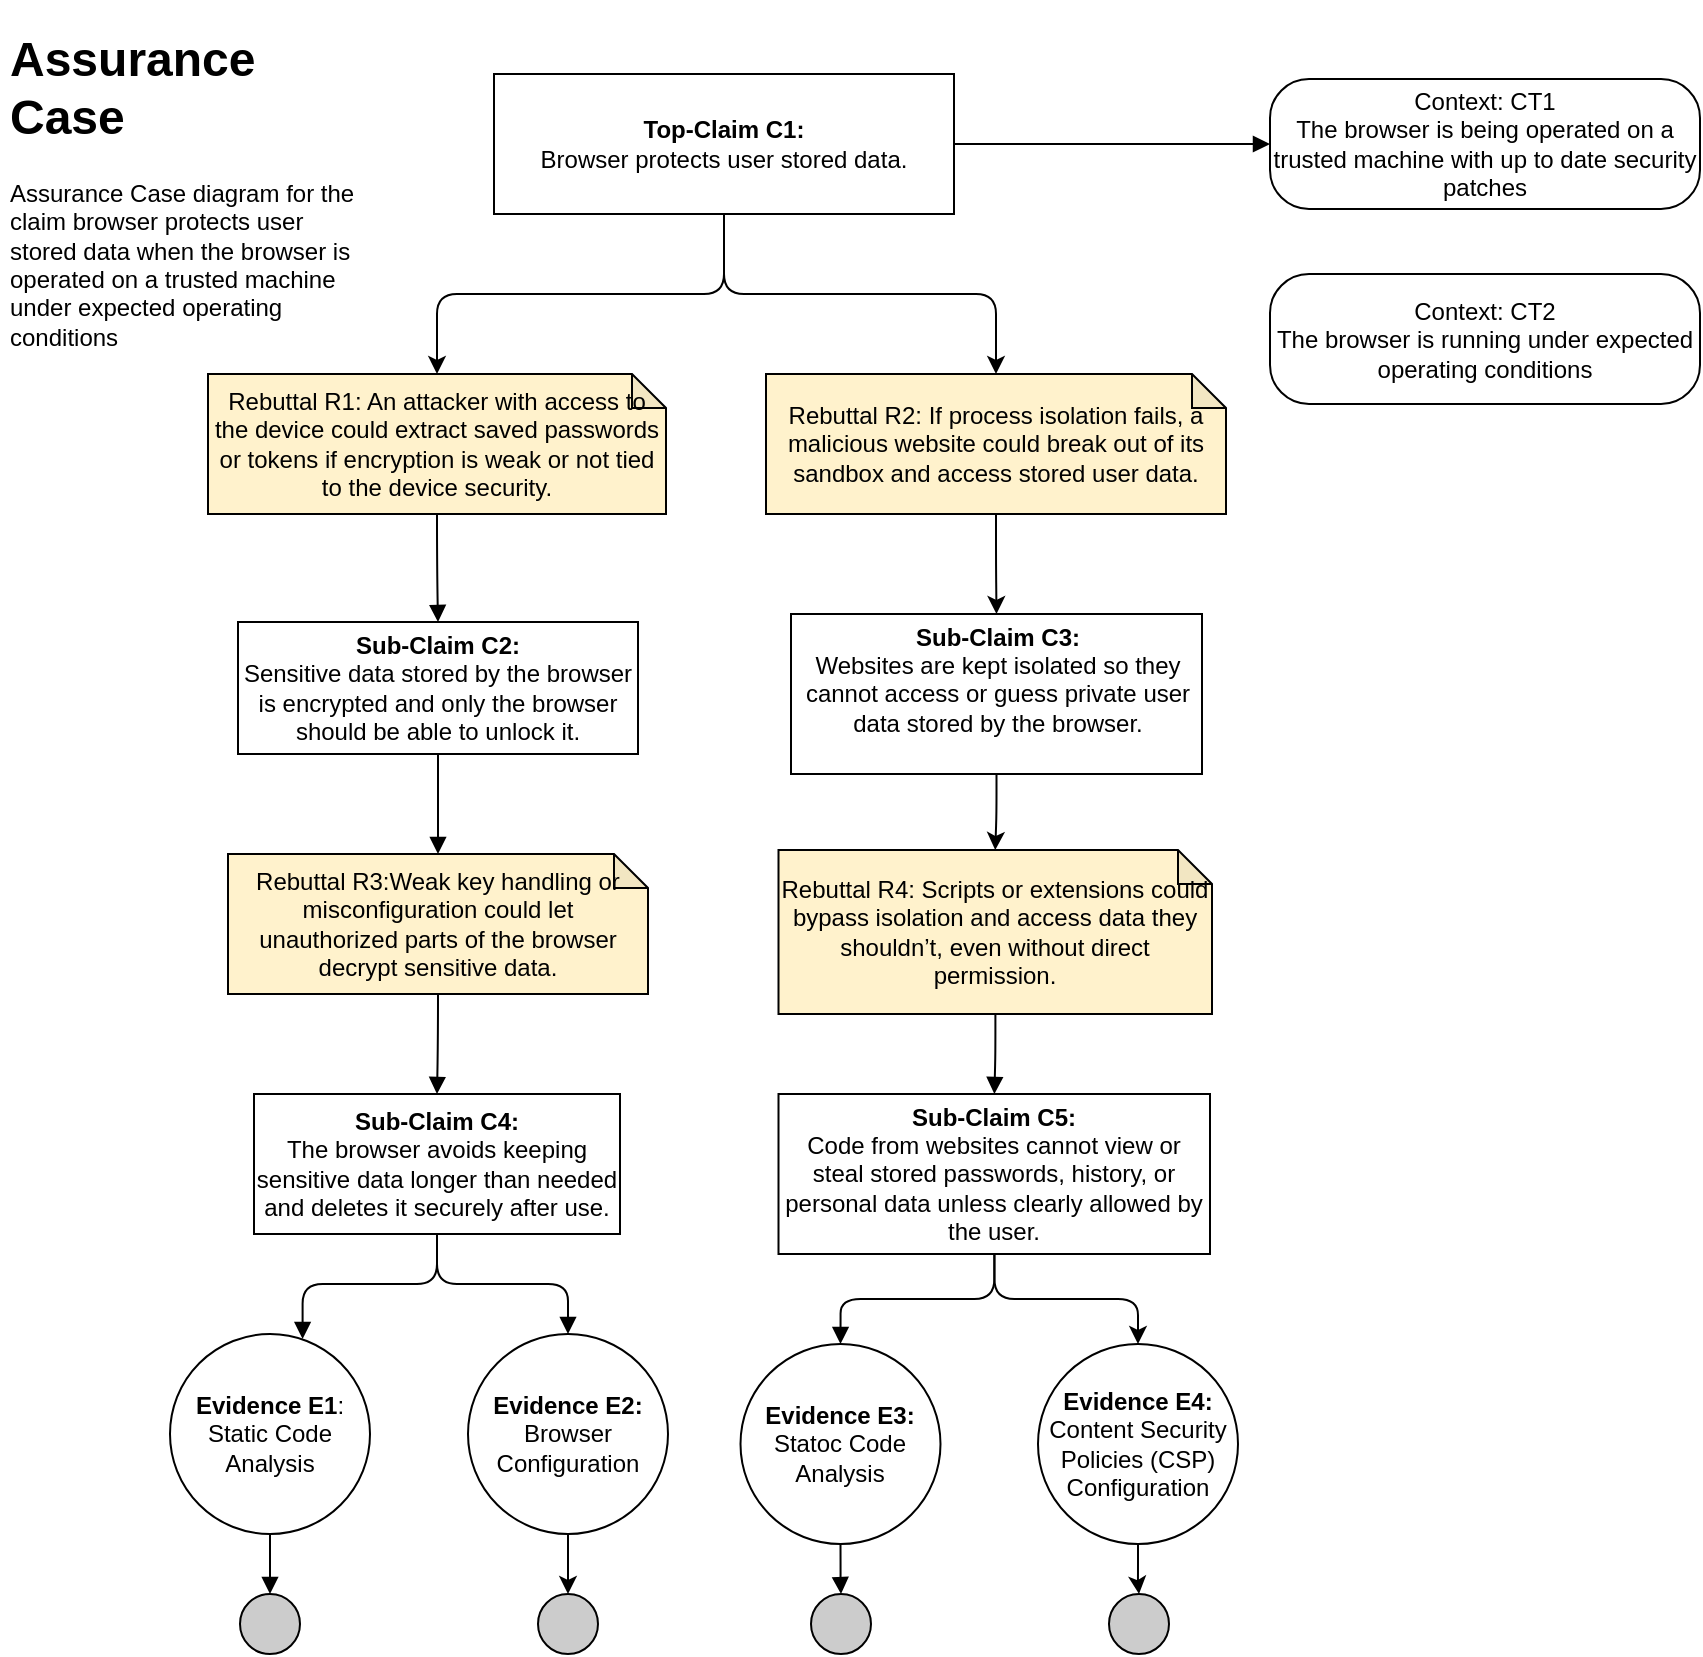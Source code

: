 <mxfile version="28.2.5">
  <diagram id="2RAkf9iS2bYrb-5zrusB" name="Page-1">
    <mxGraphModel dx="1892" dy="722" grid="1" gridSize="10" guides="1" tooltips="1" connect="1" arrows="1" fold="1" page="1" pageScale="1" pageWidth="850" pageHeight="1100" math="0" shadow="0">
      <root>
        <mxCell id="0" />
        <mxCell id="1" parent="0" />
        <mxCell id="EpLoNu7SxfJ4iQwhgqlz-1" value="&lt;h1&gt;Assurance Case&lt;/h1&gt;&lt;p&gt;Assurance Case diagram for the claim browser protects user stored data when the browser is operated on a trusted machine under expected operating conditions&lt;/p&gt;" style="text;html=1;strokeColor=none;fillColor=none;spacing=5;spacingTop=-20;whiteSpace=wrap;overflow=hidden;rounded=0;" parent="1" vertex="1">
          <mxGeometry x="-75" y="123" width="185" height="175" as="geometry" />
        </mxCell>
        <mxCell id="EpLoNu7SxfJ4iQwhgqlz-4" style="edgeStyle=orthogonalEdgeStyle;rounded=0;orthogonalLoop=1;jettySize=auto;html=1;exitX=1;exitY=0.5;exitDx=0;exitDy=0;entryX=0;entryY=0.5;entryDx=0;entryDy=0;endArrow=block;endFill=1;" parent="1" source="EpLoNu7SxfJ4iQwhgqlz-2" target="EpLoNu7SxfJ4iQwhgqlz-3" edge="1">
          <mxGeometry relative="1" as="geometry" />
        </mxCell>
        <mxCell id="EpLoNu7SxfJ4iQwhgqlz-2" value="&lt;b&gt;Top-Claim C1:&lt;br&gt;&lt;/b&gt;&lt;span data-teams=&quot;true&quot;&gt;Browser protects user stored data.&lt;/span&gt;" style="rounded=0;whiteSpace=wrap;html=1;" parent="1" vertex="1">
          <mxGeometry x="172" y="150" width="230" height="70" as="geometry" />
        </mxCell>
        <mxCell id="EpLoNu7SxfJ4iQwhgqlz-3" value="Context: CT1&lt;br&gt;The browser is being operated on a trusted machine with up to date security patches" style="rounded=1;whiteSpace=wrap;html=1;arcSize=30;" parent="1" vertex="1">
          <mxGeometry x="560" y="152.5" width="215" height="65" as="geometry" />
        </mxCell>
        <mxCell id="EpLoNu7SxfJ4iQwhgqlz-9" style="edgeStyle=orthogonalEdgeStyle;curved=1;rounded=0;orthogonalLoop=1;jettySize=auto;html=1;endArrow=block;endFill=1;" parent="1" source="EpLoNu7SxfJ4iQwhgqlz-5" target="EpLoNu7SxfJ4iQwhgqlz-8" edge="1">
          <mxGeometry relative="1" as="geometry" />
        </mxCell>
        <mxCell id="EpLoNu7SxfJ4iQwhgqlz-5" value="Rebuttal R1: An attacker with access to the device could extract saved passwords or tokens if encryption is weak or not tied to the device security." style="shape=note;whiteSpace=wrap;html=1;backgroundOutline=1;darkOpacity=0.05;size=17;fillColor=#FFF2CC;" parent="1" vertex="1">
          <mxGeometry x="29" y="300" width="229" height="70" as="geometry" />
        </mxCell>
        <mxCell id="EpLoNu7SxfJ4iQwhgqlz-12" style="edgeStyle=orthogonalEdgeStyle;curved=0;rounded=1;orthogonalLoop=1;jettySize=auto;html=1;exitX=0.5;exitY=1;exitDx=0;exitDy=0;entryX=0.5;entryY=0;entryDx=0;entryDy=0;entryPerimeter=0;endArrow=block;endFill=1;" parent="1" source="EpLoNu7SxfJ4iQwhgqlz-8" target="EpLoNu7SxfJ4iQwhgqlz-10" edge="1">
          <mxGeometry relative="1" as="geometry" />
        </mxCell>
        <mxCell id="EpLoNu7SxfJ4iQwhgqlz-8" value="&lt;b&gt;Sub-Claim C2:&lt;br&gt;&lt;/b&gt;Sensitive data stored by the browser is encrypted and only the browser should be able to unlock it." style="rounded=0;whiteSpace=wrap;html=1;" parent="1" vertex="1">
          <mxGeometry x="44" y="424" width="200" height="66" as="geometry" />
        </mxCell>
        <mxCell id="EpLoNu7SxfJ4iQwhgqlz-16" style="edgeStyle=orthogonalEdgeStyle;curved=1;rounded=0;orthogonalLoop=1;jettySize=auto;html=1;exitX=0.5;exitY=1;exitDx=0;exitDy=0;exitPerimeter=0;entryX=0.5;entryY=0;entryDx=0;entryDy=0;endArrow=block;endFill=1;" parent="1" source="EpLoNu7SxfJ4iQwhgqlz-10" target="EpLoNu7SxfJ4iQwhgqlz-14" edge="1">
          <mxGeometry relative="1" as="geometry" />
        </mxCell>
        <mxCell id="EpLoNu7SxfJ4iQwhgqlz-10" value="Rebuttal R3:Weak key handling or misconfiguration could let unauthorized parts of the browser decrypt sensitive data." style="shape=note;whiteSpace=wrap;html=1;backgroundOutline=1;darkOpacity=0.05;size=17;fillColor=#FFF2CC;" parent="1" vertex="1">
          <mxGeometry x="39" y="540" width="210" height="70" as="geometry" />
        </mxCell>
        <mxCell id="EpLoNu7SxfJ4iQwhgqlz-17" style="edgeStyle=orthogonalEdgeStyle;curved=0;rounded=1;orthogonalLoop=1;jettySize=auto;html=1;endArrow=block;endFill=1;" parent="1" source="EpLoNu7SxfJ4iQwhgqlz-11" target="EpLoNu7SxfJ4iQwhgqlz-15" edge="1">
          <mxGeometry relative="1" as="geometry" />
        </mxCell>
        <mxCell id="EpLoNu7SxfJ4iQwhgqlz-11" value="Rebuttal R4: Scripts or extensions could bypass isolation and access data they shouldn’t, even without direct permission." style="shape=note;whiteSpace=wrap;html=1;backgroundOutline=1;darkOpacity=0.05;size=17;fillColor=#FFF2CC;" parent="1" vertex="1">
          <mxGeometry x="314.25" y="538" width="216.75" height="82" as="geometry" />
        </mxCell>
        <mxCell id="EpLoNu7SxfJ4iQwhgqlz-20" style="edgeStyle=orthogonalEdgeStyle;curved=0;rounded=1;orthogonalLoop=1;jettySize=auto;html=1;exitX=0.5;exitY=1;exitDx=0;exitDy=0;entryX=0.663;entryY=0.025;entryDx=0;entryDy=0;entryPerimeter=0;endArrow=block;endFill=1;" parent="1" source="EpLoNu7SxfJ4iQwhgqlz-14" target="EpLoNu7SxfJ4iQwhgqlz-18" edge="1">
          <mxGeometry relative="1" as="geometry" />
        </mxCell>
        <mxCell id="EpLoNu7SxfJ4iQwhgqlz-21" style="edgeStyle=orthogonalEdgeStyle;curved=0;rounded=1;orthogonalLoop=1;jettySize=auto;html=1;entryX=0.5;entryY=0;entryDx=0;entryDy=0;endArrow=block;endFill=1;" parent="1" source="EpLoNu7SxfJ4iQwhgqlz-14" target="EpLoNu7SxfJ4iQwhgqlz-19" edge="1">
          <mxGeometry relative="1" as="geometry" />
        </mxCell>
        <mxCell id="EpLoNu7SxfJ4iQwhgqlz-14" value="&lt;b&gt;Sub-Claim C4:&lt;br&gt;&lt;/b&gt;The browser avoids keeping sensitive data longer than needed and deletes it securely after use." style="rounded=0;whiteSpace=wrap;html=1;" parent="1" vertex="1">
          <mxGeometry x="52" y="660" width="183" height="70" as="geometry" />
        </mxCell>
        <mxCell id="EpLoNu7SxfJ4iQwhgqlz-27" style="edgeStyle=orthogonalEdgeStyle;curved=0;rounded=1;orthogonalLoop=1;jettySize=auto;html=1;entryX=0.5;entryY=0;entryDx=0;entryDy=0;endArrow=block;endFill=1;" parent="1" source="EpLoNu7SxfJ4iQwhgqlz-15" target="EpLoNu7SxfJ4iQwhgqlz-26" edge="1">
          <mxGeometry relative="1" as="geometry" />
        </mxCell>
        <mxCell id="Z5VQjGnt7yqMzGL-vnQg-5" style="edgeStyle=orthogonalEdgeStyle;rounded=1;orthogonalLoop=1;jettySize=auto;html=1;curved=0;" edge="1" parent="1" source="EpLoNu7SxfJ4iQwhgqlz-15" target="Z5VQjGnt7yqMzGL-vnQg-1">
          <mxGeometry relative="1" as="geometry" />
        </mxCell>
        <mxCell id="EpLoNu7SxfJ4iQwhgqlz-15" value="&lt;b&gt;Sub-Claim C5:&lt;br&gt;&lt;/b&gt;Code from websites cannot view or steal stored passwords, history, or personal data unless clearly allowed by the user." style="rounded=0;whiteSpace=wrap;html=1;" parent="1" vertex="1">
          <mxGeometry x="314.25" y="660" width="215.75" height="80" as="geometry" />
        </mxCell>
        <mxCell id="EpLoNu7SxfJ4iQwhgqlz-23" style="edgeStyle=orthogonalEdgeStyle;curved=1;rounded=0;orthogonalLoop=1;jettySize=auto;html=1;entryX=0.5;entryY=0;entryDx=0;entryDy=0;endArrow=block;endFill=1;" parent="1" source="EpLoNu7SxfJ4iQwhgqlz-18" target="EpLoNu7SxfJ4iQwhgqlz-22" edge="1">
          <mxGeometry relative="1" as="geometry" />
        </mxCell>
        <mxCell id="EpLoNu7SxfJ4iQwhgqlz-18" value="&lt;b&gt;Evidence E1&lt;/b&gt;:&lt;br&gt;Static Code Analysis" style="ellipse;whiteSpace=wrap;html=1;aspect=fixed;fillColor=#ffffff;rounded=0;" parent="1" vertex="1">
          <mxGeometry x="10" y="780" width="100" height="100" as="geometry" />
        </mxCell>
        <mxCell id="WvyiRJ8lm2nUQYYzynBj-13" style="edgeStyle=orthogonalEdgeStyle;rounded=1;orthogonalLoop=1;jettySize=auto;html=1;entryX=0.5;entryY=0;entryDx=0;entryDy=0;curved=0;" parent="1" source="EpLoNu7SxfJ4iQwhgqlz-19" target="EpLoNu7SxfJ4iQwhgqlz-24" edge="1">
          <mxGeometry relative="1" as="geometry" />
        </mxCell>
        <mxCell id="EpLoNu7SxfJ4iQwhgqlz-19" value="&lt;b&gt;Evidence E2:&lt;/b&gt;&lt;div&gt;Browser Configuration&lt;/div&gt;" style="ellipse;whiteSpace=wrap;html=1;aspect=fixed;fillColor=#ffffff;rounded=0;" parent="1" vertex="1">
          <mxGeometry x="159" y="780" width="100" height="100" as="geometry" />
        </mxCell>
        <mxCell id="EpLoNu7SxfJ4iQwhgqlz-22" value="" style="ellipse;whiteSpace=wrap;html=1;aspect=fixed;fillColor=#CCCCCC;" parent="1" vertex="1">
          <mxGeometry x="45" y="910" width="30" height="30" as="geometry" />
        </mxCell>
        <mxCell id="EpLoNu7SxfJ4iQwhgqlz-24" value="" style="ellipse;whiteSpace=wrap;html=1;aspect=fixed;fillColor=#CCCCCC;" parent="1" vertex="1">
          <mxGeometry x="194" y="910" width="30" height="30" as="geometry" />
        </mxCell>
        <mxCell id="EpLoNu7SxfJ4iQwhgqlz-29" style="edgeStyle=orthogonalEdgeStyle;curved=0;rounded=1;orthogonalLoop=1;jettySize=auto;html=1;entryX=0.5;entryY=0;entryDx=0;entryDy=0;endArrow=block;endFill=1;" parent="1" source="EpLoNu7SxfJ4iQwhgqlz-26" target="EpLoNu7SxfJ4iQwhgqlz-34" edge="1">
          <mxGeometry relative="1" as="geometry">
            <mxPoint x="360" y="920" as="targetPoint" />
          </mxGeometry>
        </mxCell>
        <mxCell id="EpLoNu7SxfJ4iQwhgqlz-26" value="&lt;b&gt;Evidence E3:&lt;/b&gt;&lt;br&gt;Statoc Code Analysis" style="ellipse;whiteSpace=wrap;html=1;aspect=fixed;fillColor=#ffffff;rounded=0;" parent="1" vertex="1">
          <mxGeometry x="295.25" y="785" width="100" height="100" as="geometry" />
        </mxCell>
        <mxCell id="EpLoNu7SxfJ4iQwhgqlz-34" value="" style="ellipse;whiteSpace=wrap;html=1;aspect=fixed;fillColor=#CCCCCC;" parent="1" vertex="1">
          <mxGeometry x="330.5" y="910" width="30" height="30" as="geometry" />
        </mxCell>
        <mxCell id="WvyiRJ8lm2nUQYYzynBj-7" value="" style="edgeStyle=orthogonalEdgeStyle;rounded=1;orthogonalLoop=1;jettySize=auto;html=1;curved=0;" parent="1" source="WvyiRJ8lm2nUQYYzynBj-3" target="WvyiRJ8lm2nUQYYzynBj-6" edge="1">
          <mxGeometry relative="1" as="geometry" />
        </mxCell>
        <mxCell id="WvyiRJ8lm2nUQYYzynBj-3" value="Rebuttal R2: If process isolation fails, a malicious website could break out of its sandbox and access stored user data." style="shape=note;whiteSpace=wrap;html=1;backgroundOutline=1;darkOpacity=0.05;size=17;fillColor=#FFF2CC;" parent="1" vertex="1">
          <mxGeometry x="308" y="300" width="230" height="70" as="geometry" />
        </mxCell>
        <mxCell id="WvyiRJ8lm2nUQYYzynBj-4" style="edgeStyle=orthogonalEdgeStyle;rounded=1;orthogonalLoop=1;jettySize=auto;html=1;entryX=0.5;entryY=0;entryDx=0;entryDy=0;entryPerimeter=0;curved=0;" parent="1" source="EpLoNu7SxfJ4iQwhgqlz-2" target="WvyiRJ8lm2nUQYYzynBj-3" edge="1">
          <mxGeometry relative="1" as="geometry" />
        </mxCell>
        <mxCell id="WvyiRJ8lm2nUQYYzynBj-6" value="&lt;b&gt;Sub-Claim C3:&lt;br&gt;&lt;/b&gt;&lt;div&gt;Websites are kept isolated so they cannot access or guess private user data stored by the browser.&lt;/div&gt;&lt;div&gt;&lt;br&gt;&lt;/div&gt;" style="rounded=0;whiteSpace=wrap;html=1;strokeColor=default;" parent="1" vertex="1">
          <mxGeometry x="320.5" y="420" width="205.5" height="80" as="geometry" />
        </mxCell>
        <mxCell id="WvyiRJ8lm2nUQYYzynBj-10" style="edgeStyle=orthogonalEdgeStyle;rounded=1;orthogonalLoop=1;jettySize=auto;html=1;entryX=0.5;entryY=0;entryDx=0;entryDy=0;entryPerimeter=0;curved=0;" parent="1" source="WvyiRJ8lm2nUQYYzynBj-6" target="EpLoNu7SxfJ4iQwhgqlz-11" edge="1">
          <mxGeometry relative="1" as="geometry" />
        </mxCell>
        <mxCell id="WvyiRJ8lm2nUQYYzynBj-11" style="edgeStyle=orthogonalEdgeStyle;rounded=1;orthogonalLoop=1;jettySize=auto;html=1;entryX=0.5;entryY=0;entryDx=0;entryDy=0;entryPerimeter=0;curved=0;" parent="1" source="EpLoNu7SxfJ4iQwhgqlz-2" target="EpLoNu7SxfJ4iQwhgqlz-5" edge="1">
          <mxGeometry relative="1" as="geometry" />
        </mxCell>
        <mxCell id="Z5VQjGnt7yqMzGL-vnQg-4" style="edgeStyle=orthogonalEdgeStyle;rounded=1;orthogonalLoop=1;jettySize=auto;html=1;curved=0;" edge="1" parent="1" source="Z5VQjGnt7yqMzGL-vnQg-1" target="Z5VQjGnt7yqMzGL-vnQg-2">
          <mxGeometry relative="1" as="geometry" />
        </mxCell>
        <mxCell id="Z5VQjGnt7yqMzGL-vnQg-1" value="&lt;b&gt;Evidence E4:&lt;/b&gt;&lt;div&gt;Content Security Policies (CSP) Configuration&lt;/div&gt;" style="ellipse;whiteSpace=wrap;html=1;aspect=fixed;fillColor=#ffffff;rounded=0;" vertex="1" parent="1">
          <mxGeometry x="444" y="785" width="100" height="100" as="geometry" />
        </mxCell>
        <mxCell id="Z5VQjGnt7yqMzGL-vnQg-2" value="" style="ellipse;whiteSpace=wrap;html=1;aspect=fixed;fillColor=#CCCCCC;" vertex="1" parent="1">
          <mxGeometry x="479.5" y="910" width="30" height="30" as="geometry" />
        </mxCell>
        <mxCell id="Z5VQjGnt7yqMzGL-vnQg-6" value="Context: CT2&lt;br&gt;The browser is running under expected operating conditions" style="rounded=1;whiteSpace=wrap;html=1;arcSize=30;" vertex="1" parent="1">
          <mxGeometry x="560" y="250" width="215" height="65" as="geometry" />
        </mxCell>
      </root>
    </mxGraphModel>
  </diagram>
</mxfile>
